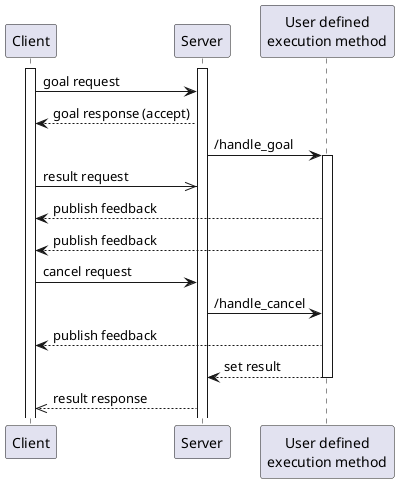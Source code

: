 @startuml

participant "Client" as Client
participant "Server" as Server

participant "User defined\nexecution method" as User



activate Client
activate Server
Client -> Server : goal request
Server --> Client : goal response (accept)

' group result request
    Server -> User : /handle_goal
    activate User
    Client ->> Server : result request
    User --> Client : publish feedback
    User --> Client : publish feedback
    Client -> Server : cancel request
    Server -> User : /handle_cancel
    User --> Client : publish feedback
    User --> Server : set result
    deactivate User
' end
Server -->> Client : result response
@enduml